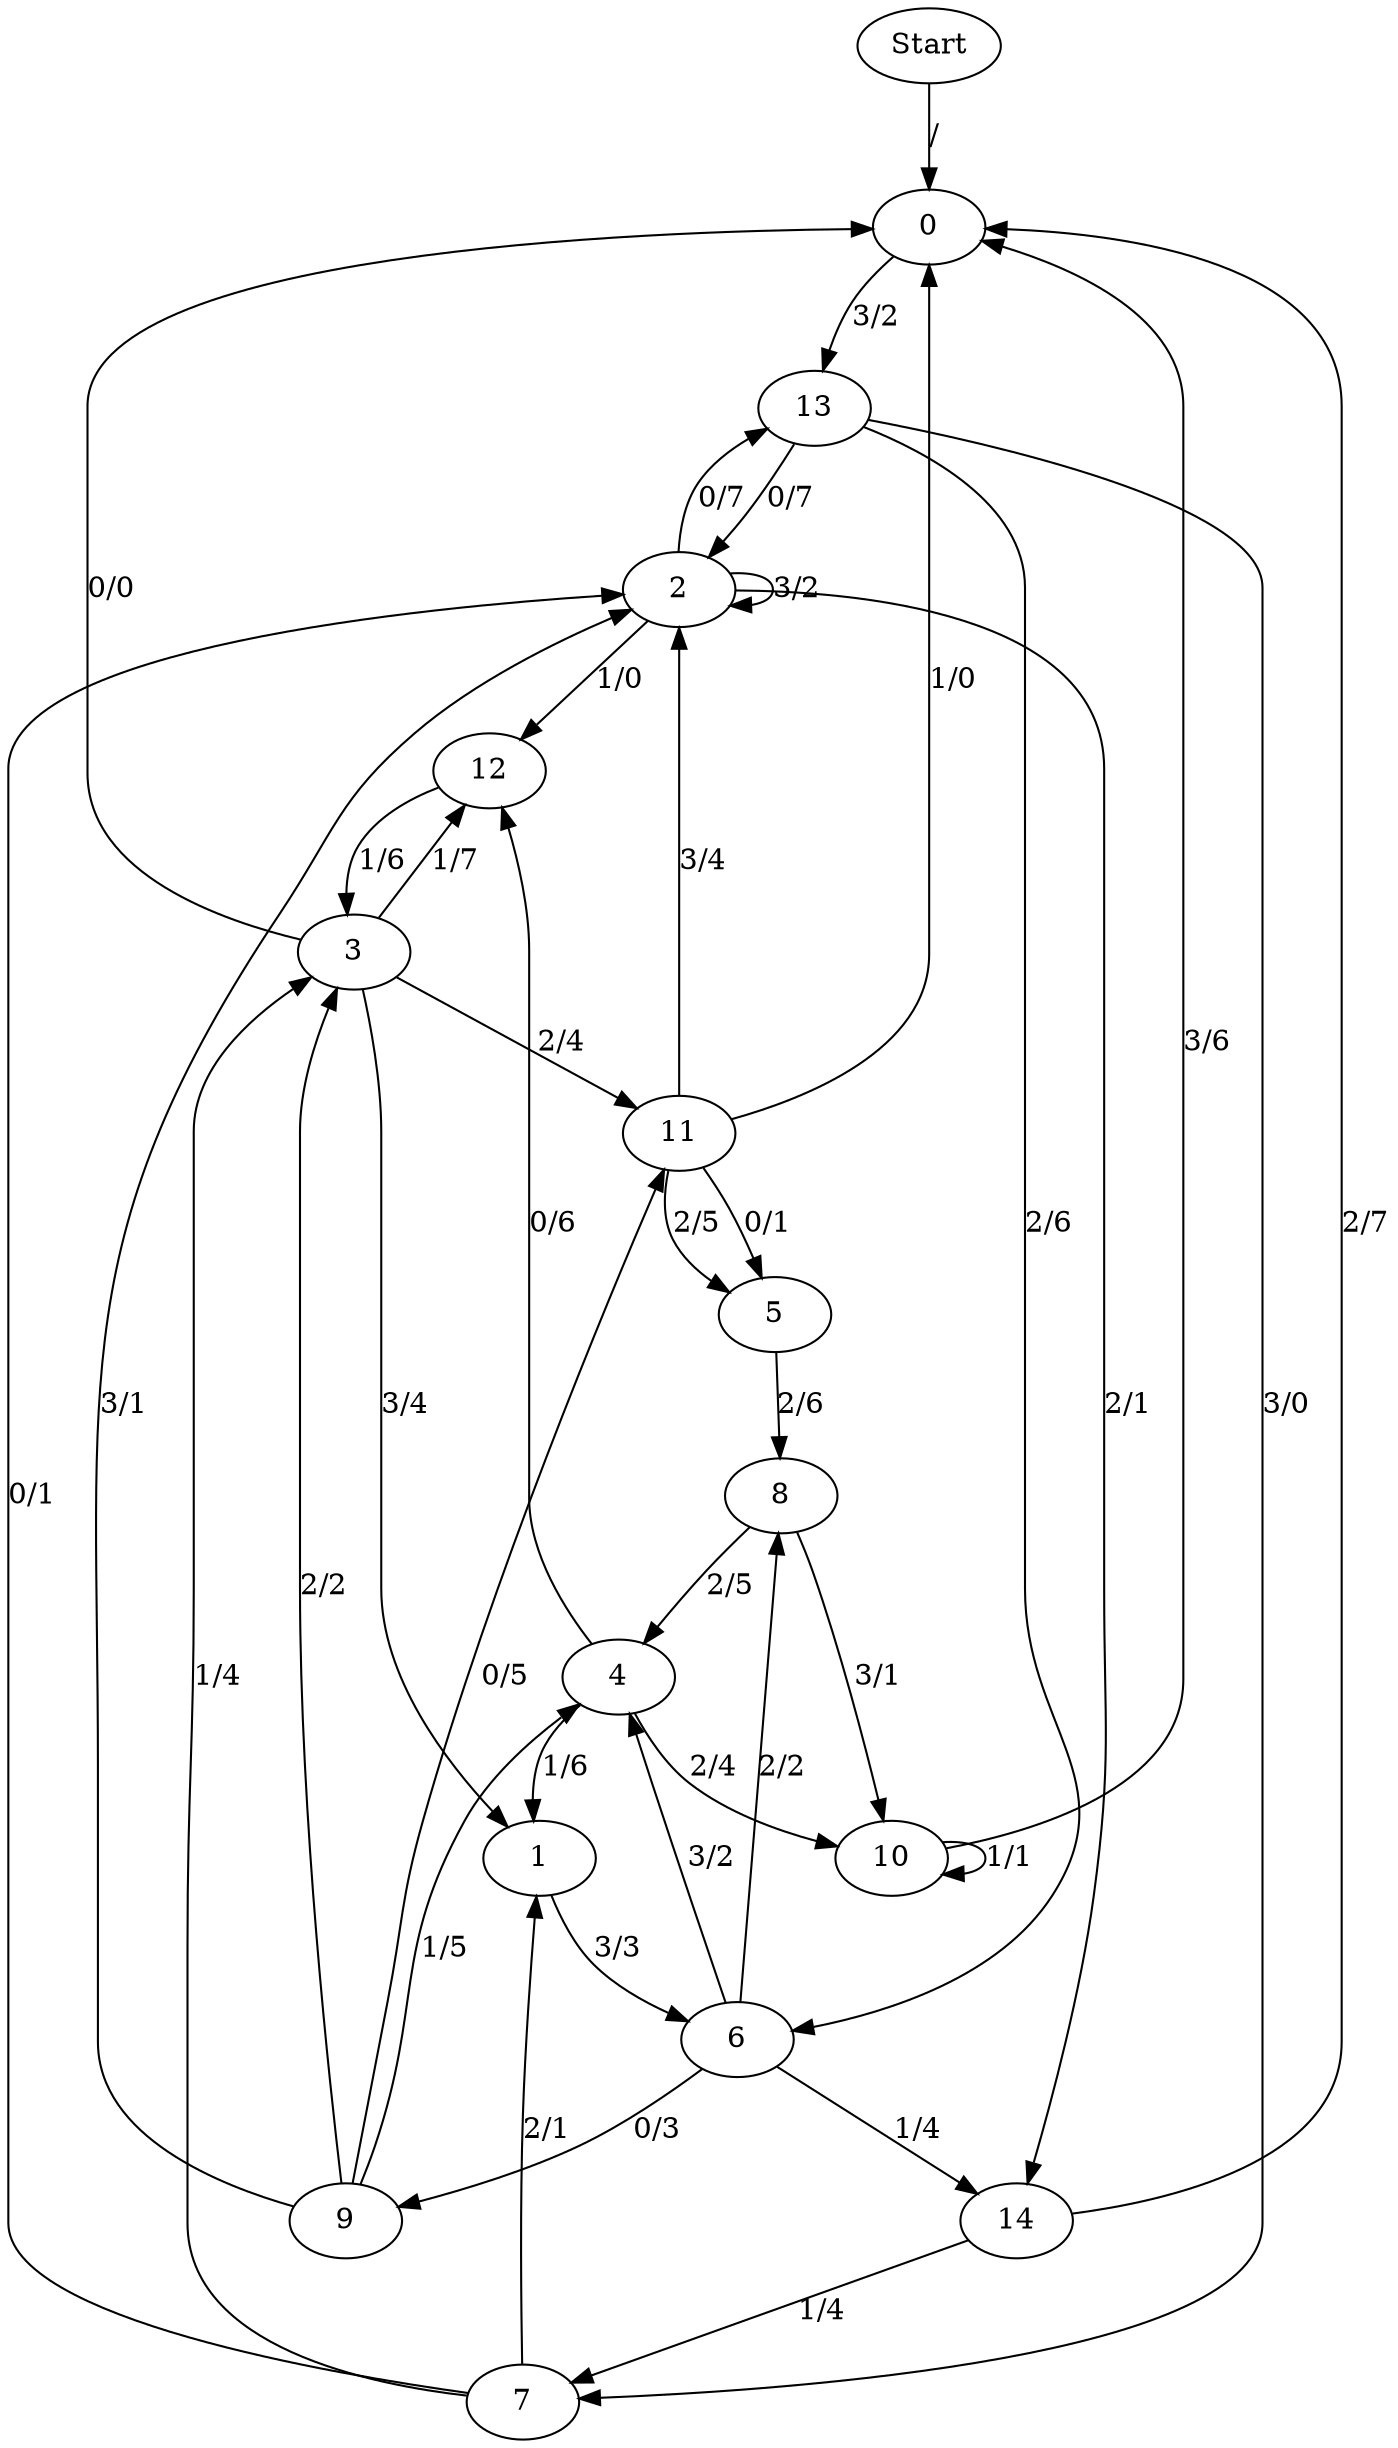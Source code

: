 digraph {
	Start -> 0 [label="/"]
	0 -> 13 [label="3/2"]
	2 -> 14 [label="2/1"]
	2 -> 2 [label="3/2"]
	2 -> 13 [label="0/7"]
	2 -> 12 [label="1/0"]
	14 -> 0 [label="2/7"]
	14 -> 7 [label="1/4"]
	7 -> 3 [label="1/4"]
	7 -> 1 [label="2/1"]
	7 -> 2 [label="0/1"]
	3 -> 11 [label="2/4"]
	3 -> 1 [label="3/4"]
	3 -> 0 [label="0/0"]
	3 -> 12 [label="1/7"]
	11 -> 2 [label="3/4"]
	11 -> 5 [label="0/1"]
	11 -> 0 [label="1/0"]
	11 -> 5 [label="2/5"]
	5 -> 8 [label="2/6"]
	8 -> 4 [label="2/5"]
	8 -> 10 [label="3/1"]
	10 -> 10 [label="1/1"]
	10 -> 0 [label="3/6"]
	13 -> 6 [label="2/6"]
	13 -> 7 [label="3/0"]
	13 -> 2 [label="0/7"]
	6 -> 4 [label="3/2"]
	6 -> 9 [label="0/3"]
	6 -> 14 [label="1/4"]
	6 -> 8 [label="2/2"]
	9 -> 2 [label="3/1"]
	9 -> 11 [label="0/5"]
	9 -> 4 [label="1/5"]
	9 -> 3 [label="2/2"]
	4 -> 12 [label="0/6"]
	4 -> 1 [label="1/6"]
	4 -> 10 [label="2/4"]
	1 -> 6 [label="3/3"]
	12 -> 3 [label="1/6"]
}